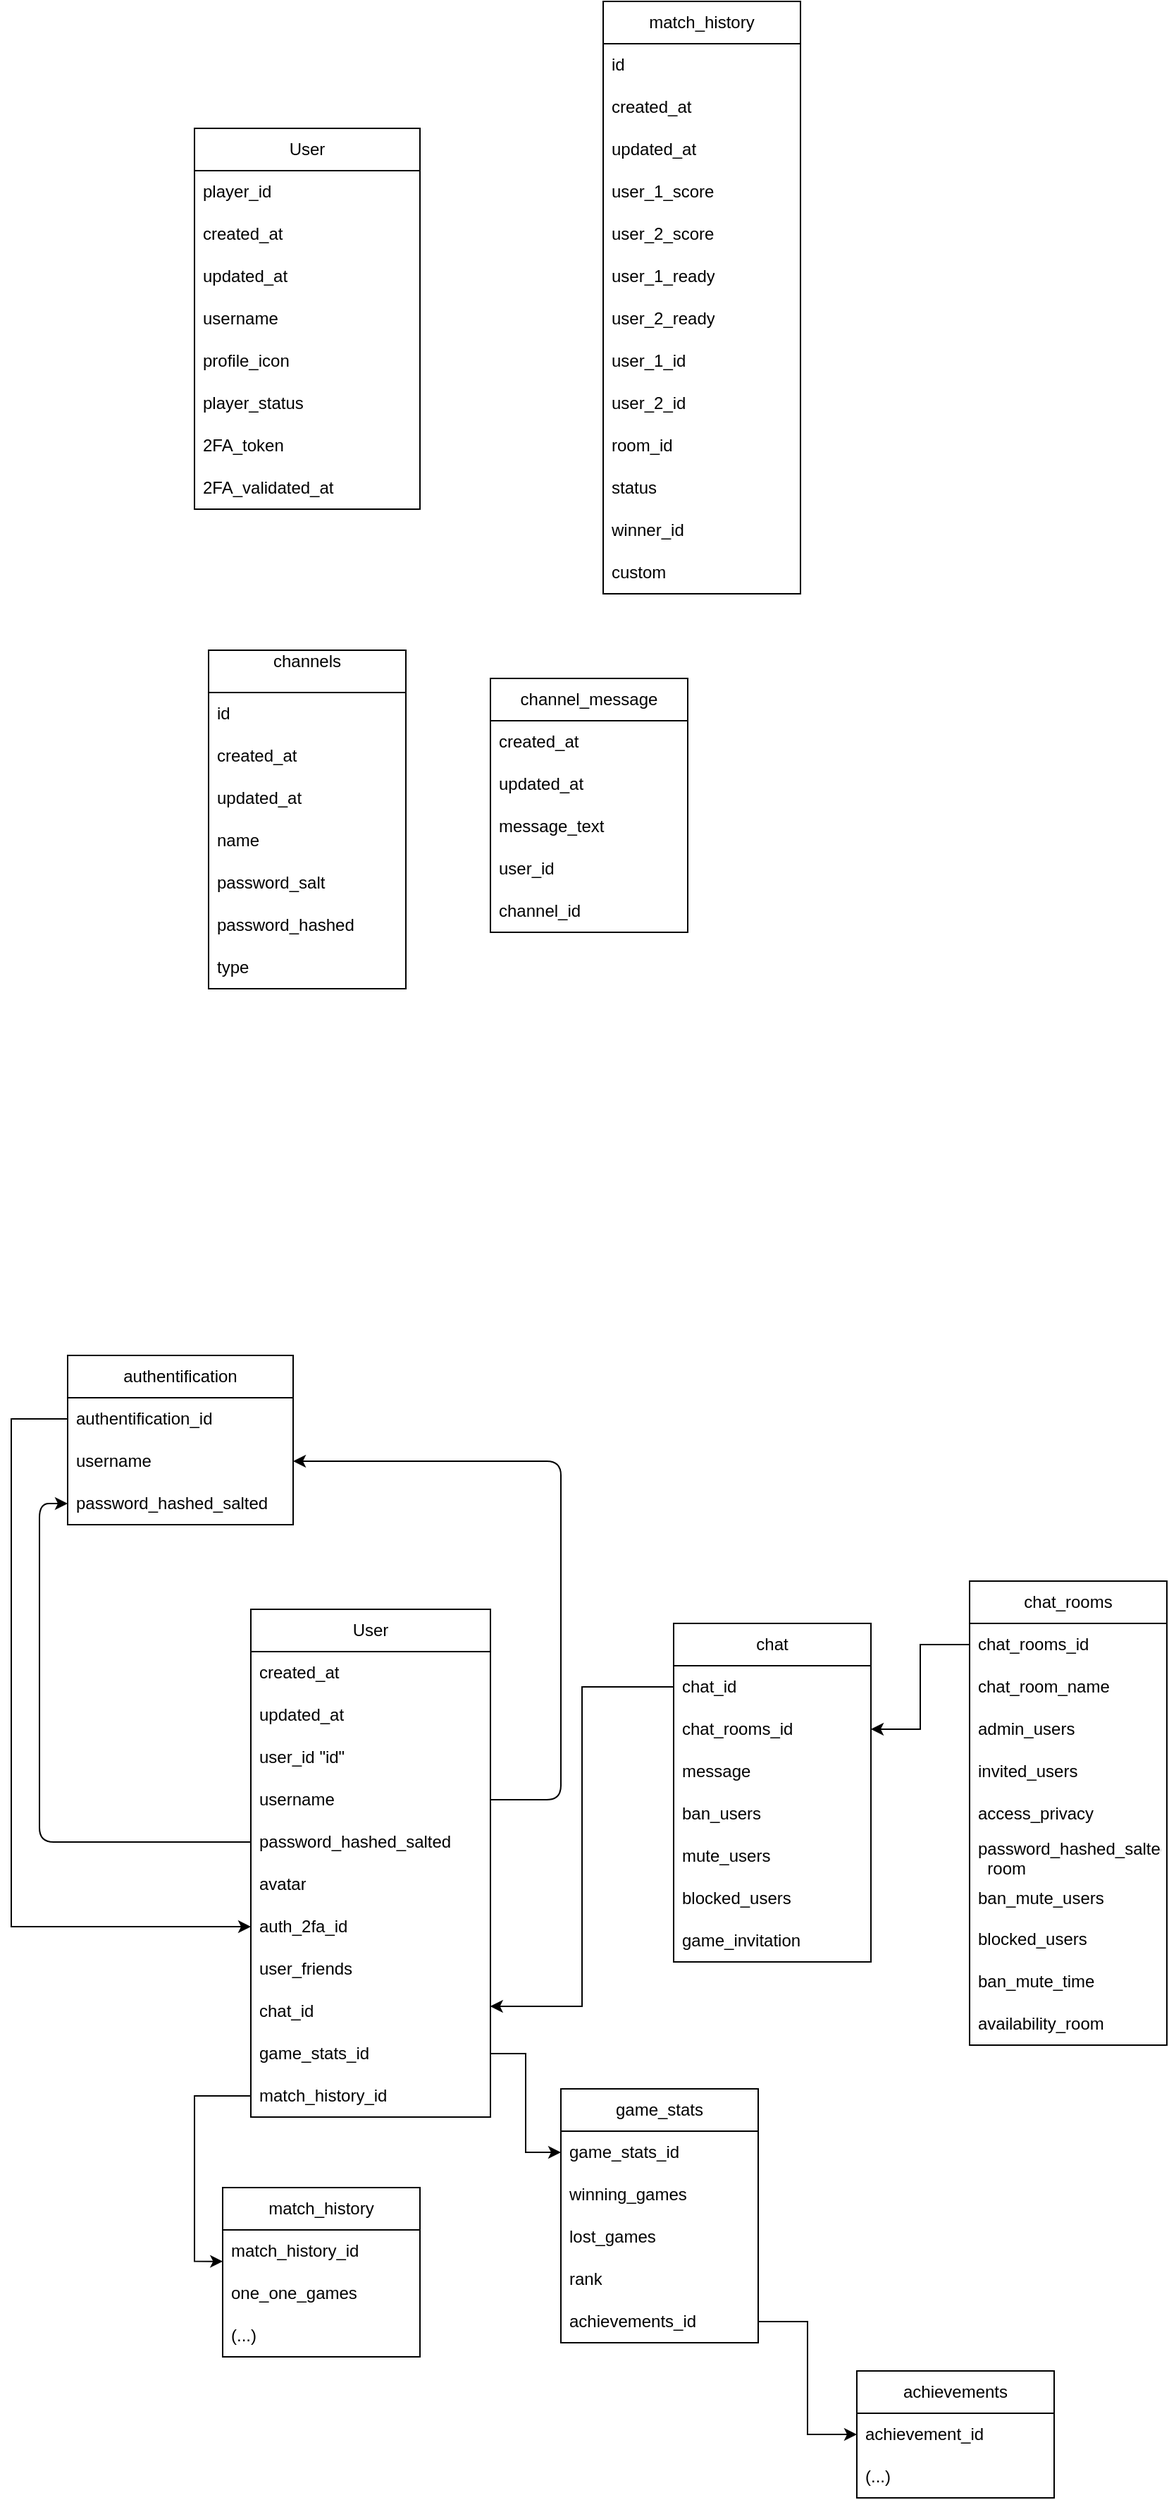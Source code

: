 <mxfile>
    <diagram name="Page-1" id="Rzmy1vu7sFgITT69a1_l">
        <mxGraphModel dx="380" dy="1318" grid="1" gridSize="10" guides="1" tooltips="1" connect="1" arrows="1" fold="1" page="1" pageScale="1" pageWidth="850" pageHeight="1100" math="0" shadow="0">
            <root>
                <mxCell id="0"/>
                <mxCell id="1" parent="0"/>
                <mxCell id="yTsD8cN4MK1eV1kamKOT-1" value="User" style="swimlane;fontStyle=0;childLayout=stackLayout;horizontal=1;startSize=30;horizontalStack=0;resizeParent=1;resizeParentMax=0;resizeLast=0;collapsible=1;marginBottom=0;whiteSpace=wrap;html=1;verticalAlign=middle;" parent="1" vertex="1">
                    <mxGeometry x="140" y="280" width="160" height="270" as="geometry"/>
                </mxCell>
                <mxCell id="yTsD8cN4MK1eV1kamKOT-14" value="&lt;div&gt;player_id&lt;/div&gt;" style="text;strokeColor=none;fillColor=none;align=left;verticalAlign=middle;spacingLeft=4;spacingRight=4;overflow=hidden;points=[[0,0.5],[1,0.5]];portConstraint=eastwest;rotatable=0;whiteSpace=wrap;html=1;" parent="yTsD8cN4MK1eV1kamKOT-1" vertex="1">
                    <mxGeometry y="30" width="160" height="30" as="geometry"/>
                </mxCell>
                <mxCell id="yTsD8cN4MK1eV1kamKOT-2" value="created_at" style="text;strokeColor=none;fillColor=none;align=left;verticalAlign=middle;spacingLeft=4;spacingRight=4;overflow=hidden;points=[[0,0.5],[1,0.5]];portConstraint=eastwest;rotatable=0;whiteSpace=wrap;html=1;" parent="yTsD8cN4MK1eV1kamKOT-1" vertex="1">
                    <mxGeometry y="60" width="160" height="30" as="geometry"/>
                </mxCell>
                <mxCell id="yTsD8cN4MK1eV1kamKOT-13" value="&lt;div&gt;updated_at&lt;/div&gt;" style="text;strokeColor=none;fillColor=none;align=left;verticalAlign=middle;spacingLeft=4;spacingRight=4;overflow=hidden;points=[[0,0.5],[1,0.5]];portConstraint=eastwest;rotatable=0;whiteSpace=wrap;html=1;" parent="yTsD8cN4MK1eV1kamKOT-1" vertex="1">
                    <mxGeometry y="90" width="160" height="30" as="geometry"/>
                </mxCell>
                <mxCell id="yTsD8cN4MK1eV1kamKOT-3" value="username" style="text;strokeColor=none;fillColor=none;align=left;verticalAlign=middle;spacingLeft=4;spacingRight=4;overflow=hidden;points=[[0,0.5],[1,0.5]];portConstraint=eastwest;rotatable=0;whiteSpace=wrap;html=1;" parent="yTsD8cN4MK1eV1kamKOT-1" vertex="1">
                    <mxGeometry y="120" width="160" height="30" as="geometry"/>
                </mxCell>
                <mxCell id="yTsD8cN4MK1eV1kamKOT-4" value="profile_icon" style="text;strokeColor=none;fillColor=none;align=left;verticalAlign=middle;spacingLeft=4;spacingRight=4;overflow=hidden;points=[[0,0.5],[1,0.5]];portConstraint=eastwest;rotatable=0;whiteSpace=wrap;html=1;" parent="yTsD8cN4MK1eV1kamKOT-1" vertex="1">
                    <mxGeometry y="150" width="160" height="30" as="geometry"/>
                </mxCell>
                <mxCell id="yTsD8cN4MK1eV1kamKOT-7" value="player_status&lt;span style=&quot;white-space: pre;&quot;&gt; &lt;/span&gt;" style="text;strokeColor=none;fillColor=none;align=left;verticalAlign=middle;spacingLeft=4;spacingRight=4;overflow=hidden;points=[[0,0.5],[1,0.5]];portConstraint=eastwest;rotatable=0;whiteSpace=wrap;html=1;" parent="yTsD8cN4MK1eV1kamKOT-1" vertex="1">
                    <mxGeometry y="180" width="160" height="30" as="geometry"/>
                </mxCell>
                <mxCell id="yTsD8cN4MK1eV1kamKOT-8" value="2FA_token" style="text;strokeColor=none;fillColor=none;align=left;verticalAlign=middle;spacingLeft=4;spacingRight=4;overflow=hidden;points=[[0,0.5],[1,0.5]];portConstraint=eastwest;rotatable=0;whiteSpace=wrap;html=1;" parent="yTsD8cN4MK1eV1kamKOT-1" vertex="1">
                    <mxGeometry y="210" width="160" height="30" as="geometry"/>
                </mxCell>
                <mxCell id="yTsD8cN4MK1eV1kamKOT-12" value="&lt;div&gt;2FA_validated_at&lt;/div&gt;" style="text;strokeColor=none;fillColor=none;align=left;verticalAlign=middle;spacingLeft=4;spacingRight=4;overflow=hidden;points=[[0,0.5],[1,0.5]];portConstraint=eastwest;rotatable=0;whiteSpace=wrap;html=1;" parent="yTsD8cN4MK1eV1kamKOT-1" vertex="1">
                    <mxGeometry y="240" width="160" height="30" as="geometry"/>
                </mxCell>
                <mxCell id="yTsD8cN4MK1eV1kamKOT-16" value="&lt;div&gt;match_history&lt;/div&gt;" style="swimlane;fontStyle=0;childLayout=stackLayout;horizontal=1;startSize=30;horizontalStack=0;resizeParent=1;resizeParentMax=0;resizeLast=0;collapsible=1;marginBottom=0;whiteSpace=wrap;html=1;" parent="1" vertex="1">
                    <mxGeometry x="430" y="190" width="140" height="420" as="geometry"/>
                </mxCell>
                <mxCell id="yTsD8cN4MK1eV1kamKOT-17" value="id" style="text;strokeColor=none;fillColor=none;align=left;verticalAlign=middle;spacingLeft=4;spacingRight=4;overflow=hidden;points=[[0,0.5],[1,0.5]];portConstraint=eastwest;rotatable=0;whiteSpace=wrap;html=1;" parent="yTsD8cN4MK1eV1kamKOT-16" vertex="1">
                    <mxGeometry y="30" width="140" height="30" as="geometry"/>
                </mxCell>
                <mxCell id="yTsD8cN4MK1eV1kamKOT-18" value="created_at" style="text;strokeColor=none;fillColor=none;align=left;verticalAlign=middle;spacingLeft=4;spacingRight=4;overflow=hidden;points=[[0,0.5],[1,0.5]];portConstraint=eastwest;rotatable=0;whiteSpace=wrap;html=1;" parent="yTsD8cN4MK1eV1kamKOT-16" vertex="1">
                    <mxGeometry y="60" width="140" height="30" as="geometry"/>
                </mxCell>
                <mxCell id="yTsD8cN4MK1eV1kamKOT-19" value="updated_at" style="text;strokeColor=none;fillColor=none;align=left;verticalAlign=middle;spacingLeft=4;spacingRight=4;overflow=hidden;points=[[0,0.5],[1,0.5]];portConstraint=eastwest;rotatable=0;whiteSpace=wrap;html=1;" parent="yTsD8cN4MK1eV1kamKOT-16" vertex="1">
                    <mxGeometry y="90" width="140" height="30" as="geometry"/>
                </mxCell>
                <mxCell id="yTsD8cN4MK1eV1kamKOT-20" value="user_1_score" style="text;strokeColor=none;fillColor=none;align=left;verticalAlign=middle;spacingLeft=4;spacingRight=4;overflow=hidden;points=[[0,0.5],[1,0.5]];portConstraint=eastwest;rotatable=0;whiteSpace=wrap;html=1;" parent="yTsD8cN4MK1eV1kamKOT-16" vertex="1">
                    <mxGeometry y="120" width="140" height="30" as="geometry"/>
                </mxCell>
                <mxCell id="yTsD8cN4MK1eV1kamKOT-21" value="user_2_score" style="text;strokeColor=none;fillColor=none;align=left;verticalAlign=middle;spacingLeft=4;spacingRight=4;overflow=hidden;points=[[0,0.5],[1,0.5]];portConstraint=eastwest;rotatable=0;whiteSpace=wrap;html=1;" parent="yTsD8cN4MK1eV1kamKOT-16" vertex="1">
                    <mxGeometry y="150" width="140" height="30" as="geometry"/>
                </mxCell>
                <mxCell id="yTsD8cN4MK1eV1kamKOT-22" value="user_1_ready" style="text;strokeColor=none;fillColor=none;align=left;verticalAlign=middle;spacingLeft=4;spacingRight=4;overflow=hidden;points=[[0,0.5],[1,0.5]];portConstraint=eastwest;rotatable=0;whiteSpace=wrap;html=1;" parent="yTsD8cN4MK1eV1kamKOT-16" vertex="1">
                    <mxGeometry y="180" width="140" height="30" as="geometry"/>
                </mxCell>
                <mxCell id="yTsD8cN4MK1eV1kamKOT-23" value="&lt;div&gt;user_2_ready&lt;/div&gt;" style="text;strokeColor=none;fillColor=none;align=left;verticalAlign=middle;spacingLeft=4;spacingRight=4;overflow=hidden;points=[[0,0.5],[1,0.5]];portConstraint=eastwest;rotatable=0;whiteSpace=wrap;html=1;" parent="yTsD8cN4MK1eV1kamKOT-16" vertex="1">
                    <mxGeometry y="210" width="140" height="30" as="geometry"/>
                </mxCell>
                <mxCell id="yTsD8cN4MK1eV1kamKOT-25" value="&lt;div&gt;user_1_id&lt;/div&gt;" style="text;strokeColor=none;fillColor=none;align=left;verticalAlign=middle;spacingLeft=4;spacingRight=4;overflow=hidden;points=[[0,0.5],[1,0.5]];portConstraint=eastwest;rotatable=0;whiteSpace=wrap;html=1;" parent="yTsD8cN4MK1eV1kamKOT-16" vertex="1">
                    <mxGeometry y="240" width="140" height="30" as="geometry"/>
                </mxCell>
                <mxCell id="yTsD8cN4MK1eV1kamKOT-24" value="&lt;div&gt;user_2_id&lt;/div&gt;" style="text;strokeColor=none;fillColor=none;align=left;verticalAlign=middle;spacingLeft=4;spacingRight=4;overflow=hidden;points=[[0,0.5],[1,0.5]];portConstraint=eastwest;rotatable=0;whiteSpace=wrap;html=1;" parent="yTsD8cN4MK1eV1kamKOT-16" vertex="1">
                    <mxGeometry y="270" width="140" height="30" as="geometry"/>
                </mxCell>
                <mxCell id="yTsD8cN4MK1eV1kamKOT-26" value="room_id" style="text;strokeColor=none;fillColor=none;align=left;verticalAlign=middle;spacingLeft=4;spacingRight=4;overflow=hidden;points=[[0,0.5],[1,0.5]];portConstraint=eastwest;rotatable=0;whiteSpace=wrap;html=1;" parent="yTsD8cN4MK1eV1kamKOT-16" vertex="1">
                    <mxGeometry y="300" width="140" height="30" as="geometry"/>
                </mxCell>
                <mxCell id="yTsD8cN4MK1eV1kamKOT-27" value="status" style="text;strokeColor=none;fillColor=none;align=left;verticalAlign=middle;spacingLeft=4;spacingRight=4;overflow=hidden;points=[[0,0.5],[1,0.5]];portConstraint=eastwest;rotatable=0;whiteSpace=wrap;html=1;" parent="yTsD8cN4MK1eV1kamKOT-16" vertex="1">
                    <mxGeometry y="330" width="140" height="30" as="geometry"/>
                </mxCell>
                <mxCell id="yTsD8cN4MK1eV1kamKOT-28" value="winner_id" style="text;strokeColor=none;fillColor=none;align=left;verticalAlign=middle;spacingLeft=4;spacingRight=4;overflow=hidden;points=[[0,0.5],[1,0.5]];portConstraint=eastwest;rotatable=0;whiteSpace=wrap;html=1;" parent="yTsD8cN4MK1eV1kamKOT-16" vertex="1">
                    <mxGeometry y="360" width="140" height="30" as="geometry"/>
                </mxCell>
                <mxCell id="yTsD8cN4MK1eV1kamKOT-29" value="custom" style="text;strokeColor=none;fillColor=none;align=left;verticalAlign=middle;spacingLeft=4;spacingRight=4;overflow=hidden;points=[[0,0.5],[1,0.5]];portConstraint=eastwest;rotatable=0;whiteSpace=wrap;html=1;" parent="yTsD8cN4MK1eV1kamKOT-16" vertex="1">
                    <mxGeometry y="390" width="140" height="30" as="geometry"/>
                </mxCell>
                <mxCell id="yTsD8cN4MK1eV1kamKOT-30" value="channel_message" style="swimlane;fontStyle=0;childLayout=stackLayout;horizontal=1;startSize=30;horizontalStack=0;resizeParent=1;resizeParentMax=0;resizeLast=0;collapsible=1;marginBottom=0;whiteSpace=wrap;html=1;" parent="1" vertex="1">
                    <mxGeometry x="350" y="670" width="140" height="180" as="geometry"/>
                </mxCell>
                <mxCell id="yTsD8cN4MK1eV1kamKOT-31" value="created_at" style="text;strokeColor=none;fillColor=none;align=left;verticalAlign=middle;spacingLeft=4;spacingRight=4;overflow=hidden;points=[[0,0.5],[1,0.5]];portConstraint=eastwest;rotatable=0;whiteSpace=wrap;html=1;" parent="yTsD8cN4MK1eV1kamKOT-30" vertex="1">
                    <mxGeometry y="30" width="140" height="30" as="geometry"/>
                </mxCell>
                <mxCell id="yTsD8cN4MK1eV1kamKOT-32" value="updated_at" style="text;strokeColor=none;fillColor=none;align=left;verticalAlign=middle;spacingLeft=4;spacingRight=4;overflow=hidden;points=[[0,0.5],[1,0.5]];portConstraint=eastwest;rotatable=0;whiteSpace=wrap;html=1;" parent="yTsD8cN4MK1eV1kamKOT-30" vertex="1">
                    <mxGeometry y="60" width="140" height="30" as="geometry"/>
                </mxCell>
                <mxCell id="yTsD8cN4MK1eV1kamKOT-33" value="message_text" style="text;strokeColor=none;fillColor=none;align=left;verticalAlign=middle;spacingLeft=4;spacingRight=4;overflow=hidden;points=[[0,0.5],[1,0.5]];portConstraint=eastwest;rotatable=0;whiteSpace=wrap;html=1;" parent="yTsD8cN4MK1eV1kamKOT-30" vertex="1">
                    <mxGeometry y="90" width="140" height="30" as="geometry"/>
                </mxCell>
                <mxCell id="yTsD8cN4MK1eV1kamKOT-34" value="user_id" style="text;strokeColor=none;fillColor=none;align=left;verticalAlign=middle;spacingLeft=4;spacingRight=4;overflow=hidden;points=[[0,0.5],[1,0.5]];portConstraint=eastwest;rotatable=0;whiteSpace=wrap;html=1;" parent="yTsD8cN4MK1eV1kamKOT-30" vertex="1">
                    <mxGeometry y="120" width="140" height="30" as="geometry"/>
                </mxCell>
                <mxCell id="yTsD8cN4MK1eV1kamKOT-35" value="channel_id" style="text;strokeColor=none;fillColor=none;align=left;verticalAlign=middle;spacingLeft=4;spacingRight=4;overflow=hidden;points=[[0,0.5],[1,0.5]];portConstraint=eastwest;rotatable=0;whiteSpace=wrap;html=1;" parent="yTsD8cN4MK1eV1kamKOT-30" vertex="1">
                    <mxGeometry y="150" width="140" height="30" as="geometry"/>
                </mxCell>
                <mxCell id="yTsD8cN4MK1eV1kamKOT-36" value="&lt;div&gt;channels&lt;/div&gt;&lt;div&gt;&lt;br&gt;&lt;/div&gt;" style="swimlane;fontStyle=0;childLayout=stackLayout;horizontal=1;startSize=30;horizontalStack=0;resizeParent=1;resizeParentMax=0;resizeLast=0;collapsible=1;marginBottom=0;whiteSpace=wrap;html=1;" parent="1" vertex="1">
                    <mxGeometry x="150" y="650" width="140" height="240" as="geometry"/>
                </mxCell>
                <mxCell id="yTsD8cN4MK1eV1kamKOT-37" value="id" style="text;strokeColor=none;fillColor=none;align=left;verticalAlign=middle;spacingLeft=4;spacingRight=4;overflow=hidden;points=[[0,0.5],[1,0.5]];portConstraint=eastwest;rotatable=0;whiteSpace=wrap;html=1;" parent="yTsD8cN4MK1eV1kamKOT-36" vertex="1">
                    <mxGeometry y="30" width="140" height="30" as="geometry"/>
                </mxCell>
                <mxCell id="yTsD8cN4MK1eV1kamKOT-38" value="created_at" style="text;strokeColor=none;fillColor=none;align=left;verticalAlign=middle;spacingLeft=4;spacingRight=4;overflow=hidden;points=[[0,0.5],[1,0.5]];portConstraint=eastwest;rotatable=0;whiteSpace=wrap;html=1;" parent="yTsD8cN4MK1eV1kamKOT-36" vertex="1">
                    <mxGeometry y="60" width="140" height="30" as="geometry"/>
                </mxCell>
                <mxCell id="yTsD8cN4MK1eV1kamKOT-39" value="updated_at" style="text;strokeColor=none;fillColor=none;align=left;verticalAlign=middle;spacingLeft=4;spacingRight=4;overflow=hidden;points=[[0,0.5],[1,0.5]];portConstraint=eastwest;rotatable=0;whiteSpace=wrap;html=1;" parent="yTsD8cN4MK1eV1kamKOT-36" vertex="1">
                    <mxGeometry y="90" width="140" height="30" as="geometry"/>
                </mxCell>
                <mxCell id="yTsD8cN4MK1eV1kamKOT-41" value="name" style="text;strokeColor=none;fillColor=none;align=left;verticalAlign=middle;spacingLeft=4;spacingRight=4;overflow=hidden;points=[[0,0.5],[1,0.5]];portConstraint=eastwest;rotatable=0;whiteSpace=wrap;html=1;" parent="yTsD8cN4MK1eV1kamKOT-36" vertex="1">
                    <mxGeometry y="120" width="140" height="30" as="geometry"/>
                </mxCell>
                <mxCell id="yTsD8cN4MK1eV1kamKOT-43" value="password_salt" style="text;strokeColor=none;fillColor=none;align=left;verticalAlign=middle;spacingLeft=4;spacingRight=4;overflow=hidden;points=[[0,0.5],[1,0.5]];portConstraint=eastwest;rotatable=0;whiteSpace=wrap;html=1;" parent="yTsD8cN4MK1eV1kamKOT-36" vertex="1">
                    <mxGeometry y="150" width="140" height="30" as="geometry"/>
                </mxCell>
                <mxCell id="yTsD8cN4MK1eV1kamKOT-42" value="password_hashed" style="text;strokeColor=none;fillColor=none;align=left;verticalAlign=middle;spacingLeft=4;spacingRight=4;overflow=hidden;points=[[0,0.5],[1,0.5]];portConstraint=eastwest;rotatable=0;whiteSpace=wrap;html=1;" parent="yTsD8cN4MK1eV1kamKOT-36" vertex="1">
                    <mxGeometry y="180" width="140" height="30" as="geometry"/>
                </mxCell>
                <mxCell id="yTsD8cN4MK1eV1kamKOT-44" value="&lt;div&gt;type&lt;/div&gt;" style="text;strokeColor=none;fillColor=none;align=left;verticalAlign=middle;spacingLeft=4;spacingRight=4;overflow=hidden;points=[[0,0.5],[1,0.5]];portConstraint=eastwest;rotatable=0;whiteSpace=wrap;html=1;" parent="yTsD8cN4MK1eV1kamKOT-36" vertex="1">
                    <mxGeometry y="210" width="140" height="30" as="geometry"/>
                </mxCell>
                <mxCell id="AVgWq_ckbSZpcOzpQ5Ka-1" value="User" style="swimlane;fontStyle=0;childLayout=stackLayout;horizontal=1;startSize=30;horizontalStack=0;resizeParent=1;resizeParentMax=0;resizeLast=0;collapsible=1;marginBottom=0;whiteSpace=wrap;html=1;" parent="1" vertex="1">
                    <mxGeometry x="180" y="1330" width="170" height="360" as="geometry"/>
                </mxCell>
                <mxCell id="0FQ-IZ3bgCMr9Rtgjll7-9" value="created_at" style="text;strokeColor=none;fillColor=none;align=left;verticalAlign=middle;spacingLeft=4;spacingRight=4;overflow=hidden;points=[[0,0.5],[1,0.5]];portConstraint=eastwest;rotatable=0;whiteSpace=wrap;html=1;" parent="AVgWq_ckbSZpcOzpQ5Ka-1" vertex="1">
                    <mxGeometry y="30" width="170" height="30" as="geometry"/>
                </mxCell>
                <mxCell id="0FQ-IZ3bgCMr9Rtgjll7-8" value="updated_at" style="text;strokeColor=none;fillColor=none;align=left;verticalAlign=middle;spacingLeft=4;spacingRight=4;overflow=hidden;points=[[0,0.5],[1,0.5]];portConstraint=eastwest;rotatable=0;whiteSpace=wrap;html=1;" parent="AVgWq_ckbSZpcOzpQ5Ka-1" vertex="1">
                    <mxGeometry y="60" width="170" height="30" as="geometry"/>
                </mxCell>
                <mxCell id="AVgWq_ckbSZpcOzpQ5Ka-2" value="user_id &quot;id&quot;" style="text;strokeColor=none;fillColor=none;align=left;verticalAlign=middle;spacingLeft=4;spacingRight=4;overflow=hidden;points=[[0,0.5],[1,0.5]];portConstraint=eastwest;rotatable=0;whiteSpace=wrap;html=1;" parent="AVgWq_ckbSZpcOzpQ5Ka-1" vertex="1">
                    <mxGeometry y="90" width="170" height="30" as="geometry"/>
                </mxCell>
                <mxCell id="2" value="username" style="text;strokeColor=none;fillColor=none;align=left;verticalAlign=middle;spacingLeft=4;spacingRight=4;overflow=hidden;points=[[0,0.5],[1,0.5]];portConstraint=eastwest;rotatable=0;whiteSpace=wrap;html=1;" parent="AVgWq_ckbSZpcOzpQ5Ka-1" vertex="1">
                    <mxGeometry y="120" width="170" height="30" as="geometry"/>
                </mxCell>
                <mxCell id="AVgWq_ckbSZpcOzpQ5Ka-3" value="password_hashed_salted" style="text;strokeColor=none;fillColor=none;align=left;verticalAlign=middle;spacingLeft=4;spacingRight=4;overflow=hidden;points=[[0,0.5],[1,0.5]];portConstraint=eastwest;rotatable=0;whiteSpace=wrap;html=1;" parent="AVgWq_ckbSZpcOzpQ5Ka-1" vertex="1">
                    <mxGeometry y="150" width="170" height="30" as="geometry"/>
                </mxCell>
                <mxCell id="AVgWq_ckbSZpcOzpQ5Ka-4" value="avatar" style="text;strokeColor=none;fillColor=none;align=left;verticalAlign=middle;spacingLeft=4;spacingRight=4;overflow=hidden;points=[[0,0.5],[1,0.5]];portConstraint=eastwest;rotatable=0;whiteSpace=wrap;html=1;" parent="AVgWq_ckbSZpcOzpQ5Ka-1" vertex="1">
                    <mxGeometry y="180" width="170" height="30" as="geometry"/>
                </mxCell>
                <mxCell id="AVgWq_ckbSZpcOzpQ5Ka-5" value="auth_2fa_id" style="text;strokeColor=none;fillColor=none;align=left;verticalAlign=middle;spacingLeft=4;spacingRight=4;overflow=hidden;points=[[0,0.5],[1,0.5]];portConstraint=eastwest;rotatable=0;whiteSpace=wrap;html=1;" parent="AVgWq_ckbSZpcOzpQ5Ka-1" vertex="1">
                    <mxGeometry y="210" width="170" height="30" as="geometry"/>
                </mxCell>
                <mxCell id="AVgWq_ckbSZpcOzpQ5Ka-6" value="user_friends" style="text;strokeColor=none;fillColor=none;align=left;verticalAlign=middle;spacingLeft=4;spacingRight=4;overflow=hidden;points=[[0,0.5],[1,0.5]];portConstraint=eastwest;rotatable=0;whiteSpace=wrap;html=1;" parent="AVgWq_ckbSZpcOzpQ5Ka-1" vertex="1">
                    <mxGeometry y="240" width="170" height="30" as="geometry"/>
                </mxCell>
                <mxCell id="AVgWq_ckbSZpcOzpQ5Ka-7" value="chat_id" style="text;strokeColor=none;fillColor=none;align=left;verticalAlign=middle;spacingLeft=4;spacingRight=4;overflow=hidden;points=[[0,0.5],[1,0.5]];portConstraint=eastwest;rotatable=0;whiteSpace=wrap;html=1;" parent="AVgWq_ckbSZpcOzpQ5Ka-1" vertex="1">
                    <mxGeometry y="270" width="170" height="30" as="geometry"/>
                </mxCell>
                <mxCell id="AVgWq_ckbSZpcOzpQ5Ka-8" value="game_stats_id" style="text;strokeColor=none;fillColor=none;align=left;verticalAlign=middle;spacingLeft=4;spacingRight=4;overflow=hidden;points=[[0,0.5],[1,0.5]];portConstraint=eastwest;rotatable=0;whiteSpace=wrap;html=1;" parent="AVgWq_ckbSZpcOzpQ5Ka-1" vertex="1">
                    <mxGeometry y="300" width="170" height="30" as="geometry"/>
                </mxCell>
                <mxCell id="AVgWq_ckbSZpcOzpQ5Ka-9" value="match_history_id" style="text;strokeColor=none;fillColor=none;align=left;verticalAlign=middle;spacingLeft=4;spacingRight=4;overflow=hidden;points=[[0,0.5],[1,0.5]];portConstraint=eastwest;rotatable=0;whiteSpace=wrap;html=1;" parent="AVgWq_ckbSZpcOzpQ5Ka-1" vertex="1">
                    <mxGeometry y="330" width="170" height="30" as="geometry"/>
                </mxCell>
                <mxCell id="AVgWq_ckbSZpcOzpQ5Ka-10" value="chat" style="swimlane;fontStyle=0;childLayout=stackLayout;horizontal=1;startSize=30;horizontalStack=0;resizeParent=1;resizeParentMax=0;resizeLast=0;collapsible=1;marginBottom=0;whiteSpace=wrap;html=1;" parent="1" vertex="1">
                    <mxGeometry x="480" y="1340" width="140" height="240" as="geometry"/>
                </mxCell>
                <mxCell id="AVgWq_ckbSZpcOzpQ5Ka-11" value="chat_id" style="text;strokeColor=none;fillColor=none;align=left;verticalAlign=middle;spacingLeft=4;spacingRight=4;overflow=hidden;points=[[0,0.5],[1,0.5]];portConstraint=eastwest;rotatable=0;whiteSpace=wrap;html=1;" parent="AVgWq_ckbSZpcOzpQ5Ka-10" vertex="1">
                    <mxGeometry y="30" width="140" height="30" as="geometry"/>
                </mxCell>
                <mxCell id="AVgWq_ckbSZpcOzpQ5Ka-12" value="chat_rooms_id" style="text;strokeColor=none;fillColor=none;align=left;verticalAlign=middle;spacingLeft=4;spacingRight=4;overflow=hidden;points=[[0,0.5],[1,0.5]];portConstraint=eastwest;rotatable=0;whiteSpace=wrap;html=1;" parent="AVgWq_ckbSZpcOzpQ5Ka-10" vertex="1">
                    <mxGeometry y="60" width="140" height="30" as="geometry"/>
                </mxCell>
                <mxCell id="AVgWq_ckbSZpcOzpQ5Ka-13" value="message" style="text;strokeColor=none;fillColor=none;align=left;verticalAlign=middle;spacingLeft=4;spacingRight=4;overflow=hidden;points=[[0,0.5],[1,0.5]];portConstraint=eastwest;rotatable=0;whiteSpace=wrap;html=1;" parent="AVgWq_ckbSZpcOzpQ5Ka-10" vertex="1">
                    <mxGeometry y="90" width="140" height="30" as="geometry"/>
                </mxCell>
                <mxCell id="AVgWq_ckbSZpcOzpQ5Ka-14" value="ban_users" style="text;strokeColor=none;fillColor=none;align=left;verticalAlign=middle;spacingLeft=4;spacingRight=4;overflow=hidden;points=[[0,0.5],[1,0.5]];portConstraint=eastwest;rotatable=0;whiteSpace=wrap;html=1;" parent="AVgWq_ckbSZpcOzpQ5Ka-10" vertex="1">
                    <mxGeometry y="120" width="140" height="30" as="geometry"/>
                </mxCell>
                <mxCell id="3" value="mute_users" style="text;strokeColor=none;fillColor=none;align=left;verticalAlign=middle;spacingLeft=4;spacingRight=4;overflow=hidden;points=[[0,0.5],[1,0.5]];portConstraint=eastwest;rotatable=0;whiteSpace=wrap;html=1;" parent="AVgWq_ckbSZpcOzpQ5Ka-10" vertex="1">
                    <mxGeometry y="150" width="140" height="30" as="geometry"/>
                </mxCell>
                <mxCell id="AVgWq_ckbSZpcOzpQ5Ka-15" value="blocked_users" style="text;strokeColor=none;fillColor=none;align=left;verticalAlign=middle;spacingLeft=4;spacingRight=4;overflow=hidden;points=[[0,0.5],[1,0.5]];portConstraint=eastwest;rotatable=0;whiteSpace=wrap;html=1;" parent="AVgWq_ckbSZpcOzpQ5Ka-10" vertex="1">
                    <mxGeometry y="180" width="140" height="30" as="geometry"/>
                </mxCell>
                <mxCell id="AVgWq_ckbSZpcOzpQ5Ka-16" value="game_invitation" style="text;strokeColor=none;fillColor=none;align=left;verticalAlign=middle;spacingLeft=4;spacingRight=4;overflow=hidden;points=[[0,0.5],[1,0.5]];portConstraint=eastwest;rotatable=0;whiteSpace=wrap;html=1;" parent="AVgWq_ckbSZpcOzpQ5Ka-10" vertex="1">
                    <mxGeometry y="210" width="140" height="30" as="geometry"/>
                </mxCell>
                <mxCell id="AVgWq_ckbSZpcOzpQ5Ka-17" value="game_stats" style="swimlane;fontStyle=0;childLayout=stackLayout;horizontal=1;startSize=30;horizontalStack=0;resizeParent=1;resizeParentMax=0;resizeLast=0;collapsible=1;marginBottom=0;whiteSpace=wrap;html=1;" parent="1" vertex="1">
                    <mxGeometry x="400" y="1670" width="140" height="180" as="geometry"/>
                </mxCell>
                <mxCell id="AVgWq_ckbSZpcOzpQ5Ka-18" value="game_stats_id" style="text;strokeColor=none;fillColor=none;align=left;verticalAlign=middle;spacingLeft=4;spacingRight=4;overflow=hidden;points=[[0,0.5],[1,0.5]];portConstraint=eastwest;rotatable=0;whiteSpace=wrap;html=1;" parent="AVgWq_ckbSZpcOzpQ5Ka-17" vertex="1">
                    <mxGeometry y="30" width="140" height="30" as="geometry"/>
                </mxCell>
                <mxCell id="AVgWq_ckbSZpcOzpQ5Ka-19" value="winning_games" style="text;strokeColor=none;fillColor=none;align=left;verticalAlign=middle;spacingLeft=4;spacingRight=4;overflow=hidden;points=[[0,0.5],[1,0.5]];portConstraint=eastwest;rotatable=0;whiteSpace=wrap;html=1;" parent="AVgWq_ckbSZpcOzpQ5Ka-17" vertex="1">
                    <mxGeometry y="60" width="140" height="30" as="geometry"/>
                </mxCell>
                <mxCell id="AVgWq_ckbSZpcOzpQ5Ka-20" value="lost_games" style="text;strokeColor=none;fillColor=none;align=left;verticalAlign=middle;spacingLeft=4;spacingRight=4;overflow=hidden;points=[[0,0.5],[1,0.5]];portConstraint=eastwest;rotatable=0;whiteSpace=wrap;html=1;" parent="AVgWq_ckbSZpcOzpQ5Ka-17" vertex="1">
                    <mxGeometry y="90" width="140" height="30" as="geometry"/>
                </mxCell>
                <mxCell id="AVgWq_ckbSZpcOzpQ5Ka-21" value="rank" style="text;strokeColor=none;fillColor=none;align=left;verticalAlign=middle;spacingLeft=4;spacingRight=4;overflow=hidden;points=[[0,0.5],[1,0.5]];portConstraint=eastwest;rotatable=0;whiteSpace=wrap;html=1;" parent="AVgWq_ckbSZpcOzpQ5Ka-17" vertex="1">
                    <mxGeometry y="120" width="140" height="30" as="geometry"/>
                </mxCell>
                <mxCell id="AVgWq_ckbSZpcOzpQ5Ka-22" value="achievements_id" style="text;strokeColor=none;fillColor=none;align=left;verticalAlign=middle;spacingLeft=4;spacingRight=4;overflow=hidden;points=[[0,0.5],[1,0.5]];portConstraint=eastwest;rotatable=0;whiteSpace=wrap;html=1;" parent="AVgWq_ckbSZpcOzpQ5Ka-17" vertex="1">
                    <mxGeometry y="150" width="140" height="30" as="geometry"/>
                </mxCell>
                <mxCell id="AVgWq_ckbSZpcOzpQ5Ka-23" style="edgeStyle=orthogonalEdgeStyle;rounded=0;orthogonalLoop=1;jettySize=auto;html=1;exitX=1;exitY=0.5;exitDx=0;exitDy=0;entryX=0;entryY=0.5;entryDx=0;entryDy=0;" parent="1" source="AVgWq_ckbSZpcOzpQ5Ka-8" target="AVgWq_ckbSZpcOzpQ5Ka-18" edge="1">
                    <mxGeometry relative="1" as="geometry"/>
                </mxCell>
                <mxCell id="AVgWq_ckbSZpcOzpQ5Ka-24" value="achievements" style="swimlane;fontStyle=0;childLayout=stackLayout;horizontal=1;startSize=30;horizontalStack=0;resizeParent=1;resizeParentMax=0;resizeLast=0;collapsible=1;marginBottom=0;whiteSpace=wrap;html=1;" parent="1" vertex="1">
                    <mxGeometry x="610" y="1870" width="140" height="90" as="geometry"/>
                </mxCell>
                <mxCell id="AVgWq_ckbSZpcOzpQ5Ka-25" value="achievement_id" style="text;strokeColor=none;fillColor=none;align=left;verticalAlign=middle;spacingLeft=4;spacingRight=4;overflow=hidden;points=[[0,0.5],[1,0.5]];portConstraint=eastwest;rotatable=0;whiteSpace=wrap;html=1;" parent="AVgWq_ckbSZpcOzpQ5Ka-24" vertex="1">
                    <mxGeometry y="30" width="140" height="30" as="geometry"/>
                </mxCell>
                <mxCell id="AVgWq_ckbSZpcOzpQ5Ka-26" value="(...)" style="text;strokeColor=none;fillColor=none;align=left;verticalAlign=middle;spacingLeft=4;spacingRight=4;overflow=hidden;points=[[0,0.5],[1,0.5]];portConstraint=eastwest;rotatable=0;whiteSpace=wrap;html=1;" parent="AVgWq_ckbSZpcOzpQ5Ka-24" vertex="1">
                    <mxGeometry y="60" width="140" height="30" as="geometry"/>
                </mxCell>
                <mxCell id="AVgWq_ckbSZpcOzpQ5Ka-27" style="edgeStyle=orthogonalEdgeStyle;rounded=0;orthogonalLoop=1;jettySize=auto;html=1;exitX=1;exitY=0.5;exitDx=0;exitDy=0;entryX=0;entryY=0.5;entryDx=0;entryDy=0;" parent="1" source="AVgWq_ckbSZpcOzpQ5Ka-22" target="AVgWq_ckbSZpcOzpQ5Ka-25" edge="1">
                    <mxGeometry relative="1" as="geometry"/>
                </mxCell>
                <mxCell id="AVgWq_ckbSZpcOzpQ5Ka-28" value="match_history" style="swimlane;fontStyle=0;childLayout=stackLayout;horizontal=1;startSize=30;horizontalStack=0;resizeParent=1;resizeParentMax=0;resizeLast=0;collapsible=1;marginBottom=0;whiteSpace=wrap;html=1;" parent="1" vertex="1">
                    <mxGeometry x="160" y="1740" width="140" height="120" as="geometry"/>
                </mxCell>
                <mxCell id="AVgWq_ckbSZpcOzpQ5Ka-29" value="match_history_id" style="text;strokeColor=none;fillColor=none;align=left;verticalAlign=middle;spacingLeft=4;spacingRight=4;overflow=hidden;points=[[0,0.5],[1,0.5]];portConstraint=eastwest;rotatable=0;whiteSpace=wrap;html=1;" parent="AVgWq_ckbSZpcOzpQ5Ka-28" vertex="1">
                    <mxGeometry y="30" width="140" height="30" as="geometry"/>
                </mxCell>
                <mxCell id="AVgWq_ckbSZpcOzpQ5Ka-30" value="one_one_games" style="text;strokeColor=none;fillColor=none;align=left;verticalAlign=middle;spacingLeft=4;spacingRight=4;overflow=hidden;points=[[0,0.5],[1,0.5]];portConstraint=eastwest;rotatable=0;whiteSpace=wrap;html=1;" parent="AVgWq_ckbSZpcOzpQ5Ka-28" vertex="1">
                    <mxGeometry y="60" width="140" height="30" as="geometry"/>
                </mxCell>
                <mxCell id="AVgWq_ckbSZpcOzpQ5Ka-31" value="(...)" style="text;strokeColor=none;fillColor=none;align=left;verticalAlign=middle;spacingLeft=4;spacingRight=4;overflow=hidden;points=[[0,0.5],[1,0.5]];portConstraint=eastwest;rotatable=0;whiteSpace=wrap;html=1;" parent="AVgWq_ckbSZpcOzpQ5Ka-28" vertex="1">
                    <mxGeometry y="90" width="140" height="30" as="geometry"/>
                </mxCell>
                <mxCell id="AVgWq_ckbSZpcOzpQ5Ka-32" style="edgeStyle=orthogonalEdgeStyle;rounded=0;orthogonalLoop=1;jettySize=auto;html=1;entryX=0.001;entryY=0.744;entryDx=0;entryDy=0;entryPerimeter=0;" parent="1" source="AVgWq_ckbSZpcOzpQ5Ka-9" target="AVgWq_ckbSZpcOzpQ5Ka-29" edge="1">
                    <mxGeometry relative="1" as="geometry"/>
                </mxCell>
                <mxCell id="AVgWq_ckbSZpcOzpQ5Ka-33" style="edgeStyle=orthogonalEdgeStyle;rounded=0;orthogonalLoop=1;jettySize=auto;html=1;exitX=0;exitY=0.5;exitDx=0;exitDy=0;entryX=0.999;entryY=0.382;entryDx=0;entryDy=0;entryPerimeter=0;" parent="1" source="AVgWq_ckbSZpcOzpQ5Ka-11" target="AVgWq_ckbSZpcOzpQ5Ka-7" edge="1">
                    <mxGeometry relative="1" as="geometry"/>
                </mxCell>
                <mxCell id="AVgWq_ckbSZpcOzpQ5Ka-34" value="chat_rooms" style="swimlane;fontStyle=0;childLayout=stackLayout;horizontal=1;startSize=30;horizontalStack=0;resizeParent=1;resizeParentMax=0;resizeLast=0;collapsible=1;marginBottom=0;whiteSpace=wrap;html=1;" parent="1" vertex="1">
                    <mxGeometry x="690" y="1310" width="140" height="329" as="geometry"/>
                </mxCell>
                <mxCell id="AVgWq_ckbSZpcOzpQ5Ka-35" value="chat_rooms_id" style="text;strokeColor=none;fillColor=none;align=left;verticalAlign=middle;spacingLeft=4;spacingRight=4;overflow=hidden;points=[[0,0.5],[1,0.5]];portConstraint=eastwest;rotatable=0;whiteSpace=wrap;html=1;" parent="AVgWq_ckbSZpcOzpQ5Ka-34" vertex="1">
                    <mxGeometry y="30" width="140" height="30" as="geometry"/>
                </mxCell>
                <mxCell id="AVgWq_ckbSZpcOzpQ5Ka-36" value="chat_room_name" style="text;strokeColor=none;fillColor=none;align=left;verticalAlign=middle;spacingLeft=4;spacingRight=4;overflow=hidden;points=[[0,0.5],[1,0.5]];portConstraint=eastwest;rotatable=0;whiteSpace=wrap;html=1;" parent="AVgWq_ckbSZpcOzpQ5Ka-34" vertex="1">
                    <mxGeometry y="60" width="140" height="30" as="geometry"/>
                </mxCell>
                <mxCell id="AVgWq_ckbSZpcOzpQ5Ka-37" value="admin_users" style="text;strokeColor=none;fillColor=none;align=left;verticalAlign=middle;spacingLeft=4;spacingRight=4;overflow=hidden;points=[[0,0.5],[1,0.5]];portConstraint=eastwest;rotatable=0;whiteSpace=wrap;html=1;" parent="AVgWq_ckbSZpcOzpQ5Ka-34" vertex="1">
                    <mxGeometry y="90" width="140" height="30" as="geometry"/>
                </mxCell>
                <mxCell id="AVgWq_ckbSZpcOzpQ5Ka-38" value="invited_users" style="text;strokeColor=none;fillColor=none;align=left;verticalAlign=middle;spacingLeft=4;spacingRight=4;overflow=hidden;points=[[0,0.5],[1,0.5]];portConstraint=eastwest;rotatable=0;whiteSpace=wrap;html=1;" parent="AVgWq_ckbSZpcOzpQ5Ka-34" vertex="1">
                    <mxGeometry y="120" width="140" height="30" as="geometry"/>
                </mxCell>
                <mxCell id="AVgWq_ckbSZpcOzpQ5Ka-39" value="access_privacy" style="text;strokeColor=none;fillColor=none;align=left;verticalAlign=middle;spacingLeft=4;spacingRight=4;overflow=hidden;points=[[0,0.5],[1,0.5]];portConstraint=eastwest;rotatable=0;whiteSpace=wrap;html=1;" parent="AVgWq_ckbSZpcOzpQ5Ka-34" vertex="1">
                    <mxGeometry y="150" width="140" height="30" as="geometry"/>
                </mxCell>
                <mxCell id="AVgWq_ckbSZpcOzpQ5Ka-40" value="password_hashed_salted&lt;br&gt;_room" style="text;strokeColor=none;fillColor=none;align=left;verticalAlign=middle;spacingLeft=4;spacingRight=4;overflow=hidden;points=[[0,0.5],[1,0.5]];portConstraint=eastwest;rotatable=0;whiteSpace=wrap;html=1;" parent="AVgWq_ckbSZpcOzpQ5Ka-34" vertex="1">
                    <mxGeometry y="180" width="140" height="30" as="geometry"/>
                </mxCell>
                <mxCell id="AVgWq_ckbSZpcOzpQ5Ka-41" value="ban_mute_users" style="text;strokeColor=none;fillColor=none;align=left;verticalAlign=middle;spacingLeft=4;spacingRight=4;overflow=hidden;points=[[0,0.5],[1,0.5]];portConstraint=eastwest;rotatable=0;whiteSpace=wrap;html=1;" parent="AVgWq_ckbSZpcOzpQ5Ka-34" vertex="1">
                    <mxGeometry y="210" width="140" height="29" as="geometry"/>
                </mxCell>
                <mxCell id="AVgWq_ckbSZpcOzpQ5Ka-42" value="blocked_users" style="text;strokeColor=none;fillColor=none;align=left;verticalAlign=middle;spacingLeft=4;spacingRight=4;overflow=hidden;points=[[0,0.5],[1,0.5]];portConstraint=eastwest;rotatable=0;whiteSpace=wrap;html=1;" parent="AVgWq_ckbSZpcOzpQ5Ka-34" vertex="1">
                    <mxGeometry y="239" width="140" height="30" as="geometry"/>
                </mxCell>
                <mxCell id="AVgWq_ckbSZpcOzpQ5Ka-43" value="ban_mute_time" style="text;strokeColor=none;fillColor=none;align=left;verticalAlign=middle;spacingLeft=4;spacingRight=4;overflow=hidden;points=[[0,0.5],[1,0.5]];portConstraint=eastwest;rotatable=0;whiteSpace=wrap;html=1;" parent="AVgWq_ckbSZpcOzpQ5Ka-34" vertex="1">
                    <mxGeometry y="269" width="140" height="30" as="geometry"/>
                </mxCell>
                <mxCell id="AVgWq_ckbSZpcOzpQ5Ka-44" value="availability_room" style="text;strokeColor=none;fillColor=none;align=left;verticalAlign=middle;spacingLeft=4;spacingRight=4;overflow=hidden;points=[[0,0.5],[1,0.5]];portConstraint=eastwest;rotatable=0;whiteSpace=wrap;html=1;" parent="AVgWq_ckbSZpcOzpQ5Ka-34" vertex="1">
                    <mxGeometry y="299" width="140" height="30" as="geometry"/>
                </mxCell>
                <mxCell id="AVgWq_ckbSZpcOzpQ5Ka-45" style="edgeStyle=orthogonalEdgeStyle;rounded=0;orthogonalLoop=1;jettySize=auto;html=1;exitX=0;exitY=0.5;exitDx=0;exitDy=0;entryX=1;entryY=0.5;entryDx=0;entryDy=0;" parent="1" source="AVgWq_ckbSZpcOzpQ5Ka-35" target="AVgWq_ckbSZpcOzpQ5Ka-12" edge="1">
                    <mxGeometry relative="1" as="geometry"/>
                </mxCell>
                <mxCell id="0FQ-IZ3bgCMr9Rtgjll7-1" value="authentification" style="swimlane;fontStyle=0;childLayout=stackLayout;horizontal=1;startSize=30;horizontalStack=0;resizeParent=1;resizeParentMax=0;resizeLast=0;collapsible=1;marginBottom=0;whiteSpace=wrap;html=1;" parent="1" vertex="1">
                    <mxGeometry x="50" y="1150" width="160" height="120" as="geometry"/>
                </mxCell>
                <mxCell id="0FQ-IZ3bgCMr9Rtgjll7-2" value="authentification_id" style="text;strokeColor=none;fillColor=none;align=left;verticalAlign=middle;spacingLeft=4;spacingRight=4;overflow=hidden;points=[[0,0.5],[1,0.5]];portConstraint=eastwest;rotatable=0;whiteSpace=wrap;html=1;" parent="0FQ-IZ3bgCMr9Rtgjll7-1" vertex="1">
                    <mxGeometry y="30" width="160" height="30" as="geometry"/>
                </mxCell>
                <mxCell id="0FQ-IZ3bgCMr9Rtgjll7-3" value="username" style="text;strokeColor=none;fillColor=none;align=left;verticalAlign=middle;spacingLeft=4;spacingRight=4;overflow=hidden;points=[[0,0.5],[1,0.5]];portConstraint=eastwest;rotatable=0;whiteSpace=wrap;html=1;" parent="0FQ-IZ3bgCMr9Rtgjll7-1" vertex="1">
                    <mxGeometry y="60" width="160" height="30" as="geometry"/>
                </mxCell>
                <mxCell id="4" value="password_hashed_salted" style="text;strokeColor=none;fillColor=none;align=left;verticalAlign=middle;spacingLeft=4;spacingRight=4;overflow=hidden;points=[[0,0.5],[1,0.5]];portConstraint=eastwest;rotatable=0;whiteSpace=wrap;html=1;" vertex="1" parent="0FQ-IZ3bgCMr9Rtgjll7-1">
                    <mxGeometry y="90" width="160" height="30" as="geometry"/>
                </mxCell>
                <mxCell id="0FQ-IZ3bgCMr9Rtgjll7-6" style="edgeStyle=orthogonalEdgeStyle;rounded=0;orthogonalLoop=1;jettySize=auto;html=1;exitX=0;exitY=0.5;exitDx=0;exitDy=0;entryX=0;entryY=0.5;entryDx=0;entryDy=0;" parent="1" source="0FQ-IZ3bgCMr9Rtgjll7-2" target="AVgWq_ckbSZpcOzpQ5Ka-5" edge="1">
                    <mxGeometry relative="1" as="geometry">
                        <Array as="points">
                            <mxPoint x="10" y="1195"/>
                            <mxPoint x="10" y="1555"/>
                        </Array>
                    </mxGeometry>
                </mxCell>
                <mxCell id="6" style="edgeStyle=none;html=1;entryX=1;entryY=0.5;entryDx=0;entryDy=0;exitX=1;exitY=0.5;exitDx=0;exitDy=0;" edge="1" parent="1" source="2" target="0FQ-IZ3bgCMr9Rtgjll7-3">
                    <mxGeometry relative="1" as="geometry">
                        <Array as="points">
                            <mxPoint x="400" y="1465"/>
                            <mxPoint x="400" y="1225"/>
                        </Array>
                    </mxGeometry>
                </mxCell>
                <mxCell id="8" style="edgeStyle=none;html=1;exitX=0;exitY=0.5;exitDx=0;exitDy=0;entryX=0;entryY=0.5;entryDx=0;entryDy=0;" edge="1" parent="1" source="AVgWq_ckbSZpcOzpQ5Ka-3" target="4">
                    <mxGeometry relative="1" as="geometry">
                        <Array as="points">
                            <mxPoint x="30" y="1495"/>
                            <mxPoint x="30" y="1380"/>
                            <mxPoint x="30" y="1255"/>
                        </Array>
                    </mxGeometry>
                </mxCell>
            </root>
        </mxGraphModel>
    </diagram>
</mxfile>
